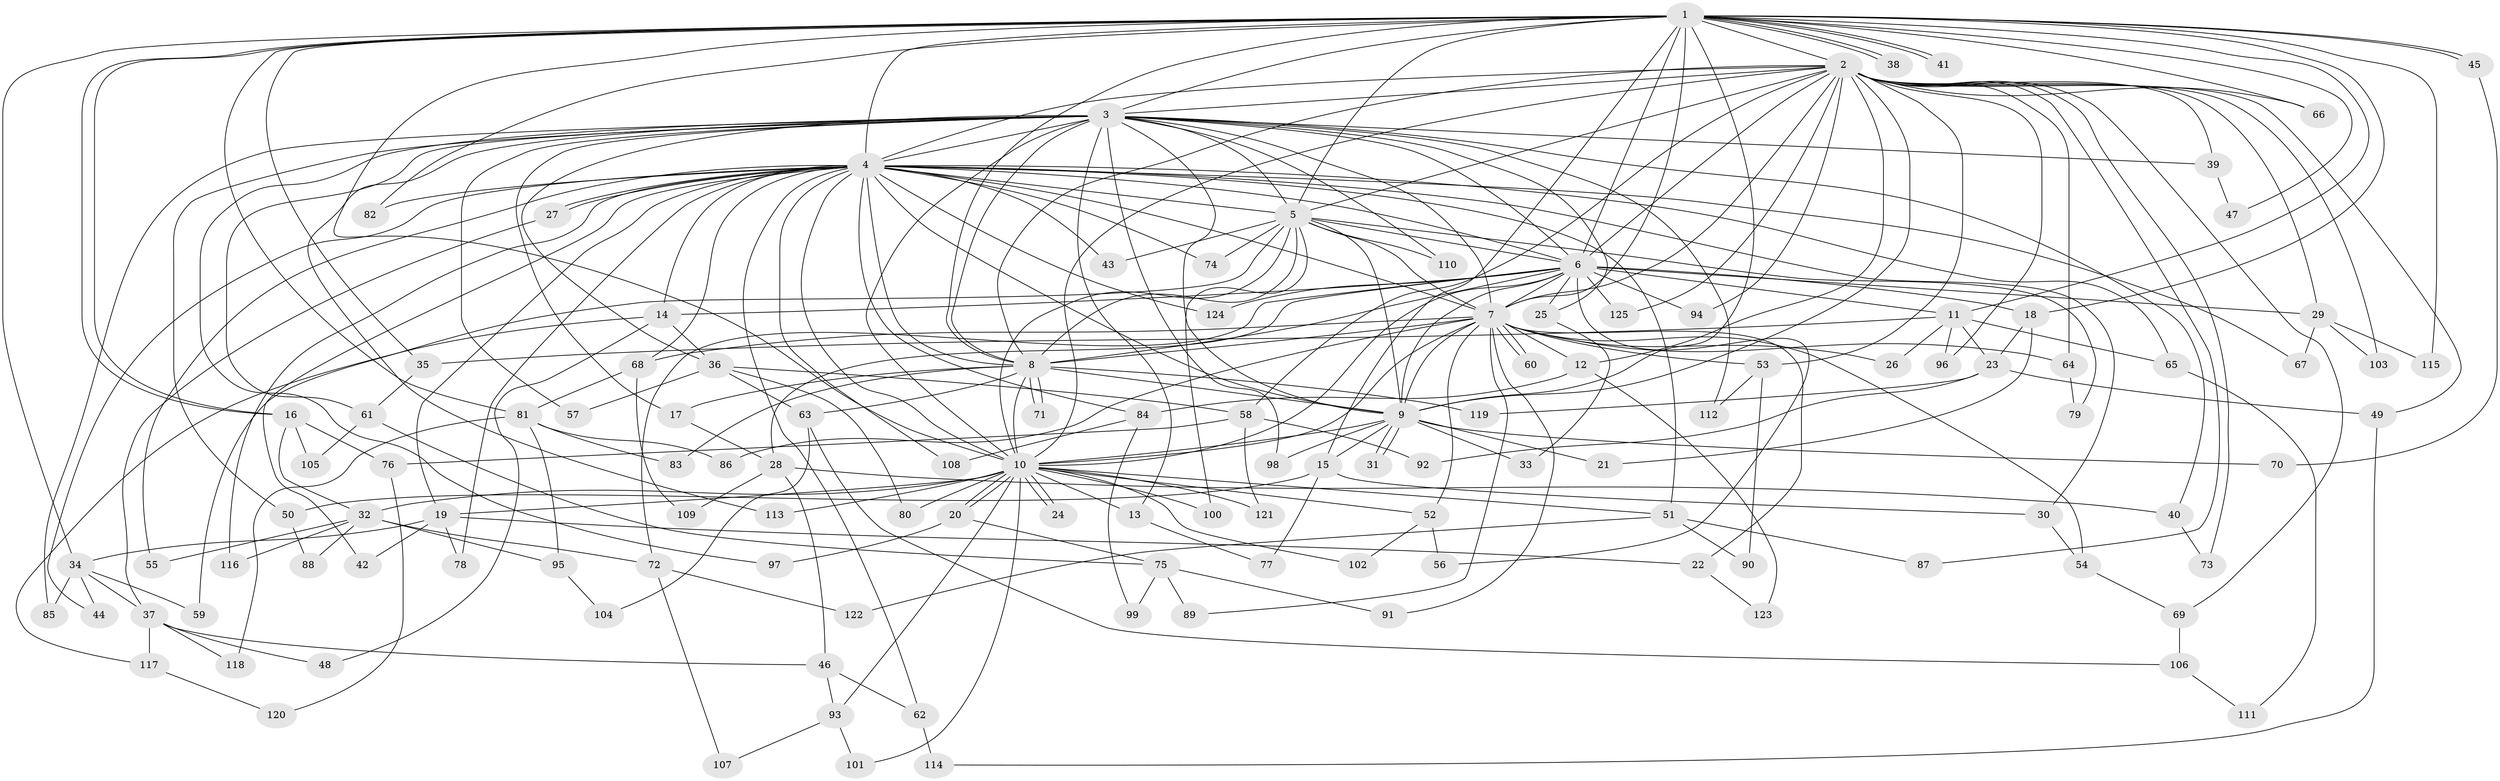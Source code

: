 // coarse degree distribution, {13: 0.02702702702702703, 2: 0.4594594594594595, 1: 0.2972972972972973, 15: 0.02702702702702703, 3: 0.05405405405405406, 21: 0.02702702702702703, 14: 0.02702702702702703, 4: 0.02702702702702703, 6: 0.02702702702702703, 10: 0.02702702702702703}
// Generated by graph-tools (version 1.1) at 2025/47/03/04/25 21:47:19]
// undirected, 125 vertices, 275 edges
graph export_dot {
graph [start="1"]
  node [color=gray90,style=filled];
  1;
  2;
  3;
  4;
  5;
  6;
  7;
  8;
  9;
  10;
  11;
  12;
  13;
  14;
  15;
  16;
  17;
  18;
  19;
  20;
  21;
  22;
  23;
  24;
  25;
  26;
  27;
  28;
  29;
  30;
  31;
  32;
  33;
  34;
  35;
  36;
  37;
  38;
  39;
  40;
  41;
  42;
  43;
  44;
  45;
  46;
  47;
  48;
  49;
  50;
  51;
  52;
  53;
  54;
  55;
  56;
  57;
  58;
  59;
  60;
  61;
  62;
  63;
  64;
  65;
  66;
  67;
  68;
  69;
  70;
  71;
  72;
  73;
  74;
  75;
  76;
  77;
  78;
  79;
  80;
  81;
  82;
  83;
  84;
  85;
  86;
  87;
  88;
  89;
  90;
  91;
  92;
  93;
  94;
  95;
  96;
  97;
  98;
  99;
  100;
  101;
  102;
  103;
  104;
  105;
  106;
  107;
  108;
  109;
  110;
  111;
  112;
  113;
  114;
  115;
  116;
  117;
  118;
  119;
  120;
  121;
  122;
  123;
  124;
  125;
  1 -- 2;
  1 -- 3;
  1 -- 4;
  1 -- 5;
  1 -- 6;
  1 -- 7;
  1 -- 8;
  1 -- 9;
  1 -- 10;
  1 -- 11;
  1 -- 15;
  1 -- 16;
  1 -- 16;
  1 -- 18;
  1 -- 34;
  1 -- 35;
  1 -- 38;
  1 -- 38;
  1 -- 41;
  1 -- 41;
  1 -- 45;
  1 -- 45;
  1 -- 47;
  1 -- 66;
  1 -- 81;
  1 -- 82;
  1 -- 115;
  2 -- 3;
  2 -- 4;
  2 -- 5;
  2 -- 6;
  2 -- 7;
  2 -- 8;
  2 -- 9;
  2 -- 10;
  2 -- 12;
  2 -- 29;
  2 -- 39;
  2 -- 49;
  2 -- 53;
  2 -- 58;
  2 -- 64;
  2 -- 66;
  2 -- 69;
  2 -- 73;
  2 -- 87;
  2 -- 94;
  2 -- 96;
  2 -- 103;
  2 -- 125;
  3 -- 4;
  3 -- 5;
  3 -- 6;
  3 -- 7;
  3 -- 8;
  3 -- 9;
  3 -- 10;
  3 -- 13;
  3 -- 17;
  3 -- 25;
  3 -- 36;
  3 -- 39;
  3 -- 40;
  3 -- 50;
  3 -- 57;
  3 -- 61;
  3 -- 85;
  3 -- 97;
  3 -- 98;
  3 -- 110;
  3 -- 112;
  3 -- 113;
  4 -- 5;
  4 -- 6;
  4 -- 7;
  4 -- 8;
  4 -- 9;
  4 -- 10;
  4 -- 14;
  4 -- 19;
  4 -- 27;
  4 -- 27;
  4 -- 30;
  4 -- 42;
  4 -- 43;
  4 -- 44;
  4 -- 51;
  4 -- 55;
  4 -- 62;
  4 -- 65;
  4 -- 67;
  4 -- 68;
  4 -- 74;
  4 -- 78;
  4 -- 82;
  4 -- 84;
  4 -- 108;
  4 -- 116;
  4 -- 124;
  5 -- 6;
  5 -- 7;
  5 -- 8;
  5 -- 9;
  5 -- 10;
  5 -- 43;
  5 -- 59;
  5 -- 74;
  5 -- 79;
  5 -- 100;
  5 -- 110;
  6 -- 7;
  6 -- 8;
  6 -- 9;
  6 -- 10;
  6 -- 11;
  6 -- 14;
  6 -- 18;
  6 -- 25;
  6 -- 28;
  6 -- 29;
  6 -- 56;
  6 -- 72;
  6 -- 94;
  6 -- 124;
  6 -- 125;
  7 -- 8;
  7 -- 9;
  7 -- 10;
  7 -- 12;
  7 -- 22;
  7 -- 26;
  7 -- 52;
  7 -- 53;
  7 -- 54;
  7 -- 60;
  7 -- 60;
  7 -- 64;
  7 -- 68;
  7 -- 86;
  7 -- 89;
  7 -- 91;
  8 -- 9;
  8 -- 10;
  8 -- 17;
  8 -- 63;
  8 -- 71;
  8 -- 71;
  8 -- 83;
  8 -- 119;
  9 -- 10;
  9 -- 15;
  9 -- 21;
  9 -- 31;
  9 -- 31;
  9 -- 33;
  9 -- 70;
  9 -- 98;
  10 -- 13;
  10 -- 19;
  10 -- 20;
  10 -- 20;
  10 -- 24;
  10 -- 24;
  10 -- 32;
  10 -- 51;
  10 -- 52;
  10 -- 80;
  10 -- 93;
  10 -- 100;
  10 -- 101;
  10 -- 102;
  10 -- 113;
  10 -- 121;
  11 -- 23;
  11 -- 26;
  11 -- 35;
  11 -- 65;
  11 -- 96;
  12 -- 84;
  12 -- 123;
  13 -- 77;
  14 -- 36;
  14 -- 48;
  14 -- 117;
  15 -- 30;
  15 -- 50;
  15 -- 77;
  16 -- 32;
  16 -- 76;
  16 -- 105;
  17 -- 28;
  18 -- 21;
  18 -- 23;
  19 -- 22;
  19 -- 34;
  19 -- 42;
  19 -- 78;
  20 -- 75;
  20 -- 97;
  22 -- 123;
  23 -- 49;
  23 -- 92;
  23 -- 119;
  25 -- 33;
  27 -- 37;
  28 -- 40;
  28 -- 46;
  28 -- 109;
  29 -- 67;
  29 -- 103;
  29 -- 115;
  30 -- 54;
  32 -- 55;
  32 -- 72;
  32 -- 88;
  32 -- 95;
  32 -- 116;
  34 -- 37;
  34 -- 44;
  34 -- 59;
  34 -- 85;
  35 -- 61;
  36 -- 57;
  36 -- 58;
  36 -- 63;
  36 -- 80;
  37 -- 46;
  37 -- 48;
  37 -- 117;
  37 -- 118;
  39 -- 47;
  40 -- 73;
  45 -- 70;
  46 -- 62;
  46 -- 93;
  49 -- 114;
  50 -- 88;
  51 -- 87;
  51 -- 90;
  51 -- 122;
  52 -- 56;
  52 -- 102;
  53 -- 90;
  53 -- 112;
  54 -- 69;
  58 -- 76;
  58 -- 92;
  58 -- 121;
  61 -- 75;
  61 -- 105;
  62 -- 114;
  63 -- 104;
  63 -- 106;
  64 -- 79;
  65 -- 111;
  68 -- 81;
  68 -- 109;
  69 -- 106;
  72 -- 107;
  72 -- 122;
  75 -- 89;
  75 -- 91;
  75 -- 99;
  76 -- 120;
  81 -- 83;
  81 -- 86;
  81 -- 95;
  81 -- 118;
  84 -- 99;
  84 -- 108;
  93 -- 101;
  93 -- 107;
  95 -- 104;
  106 -- 111;
  117 -- 120;
}
